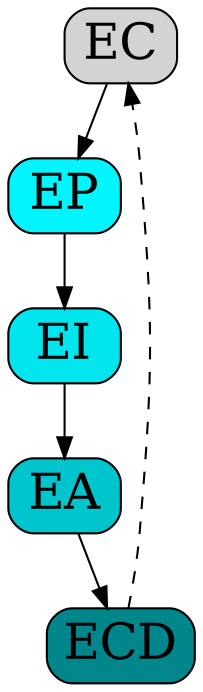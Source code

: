 digraph EvidenceStream {

  node [shape="box", style = "filled, rounded", fontsize=24]
  
  A [label = "EC"];
  B [label = "EP", fillcolor = "Turquoise1"];
  C [label = "EI", fillcolor = "Turquoise2"];
  D [label = "EA", fillcolor = "Turquoise3"];
  E [label = "ECD", fillcolor = "Turquoise4"];

  A->B; B->C; C->D; D->E;
  E->A [style=dashed]

}